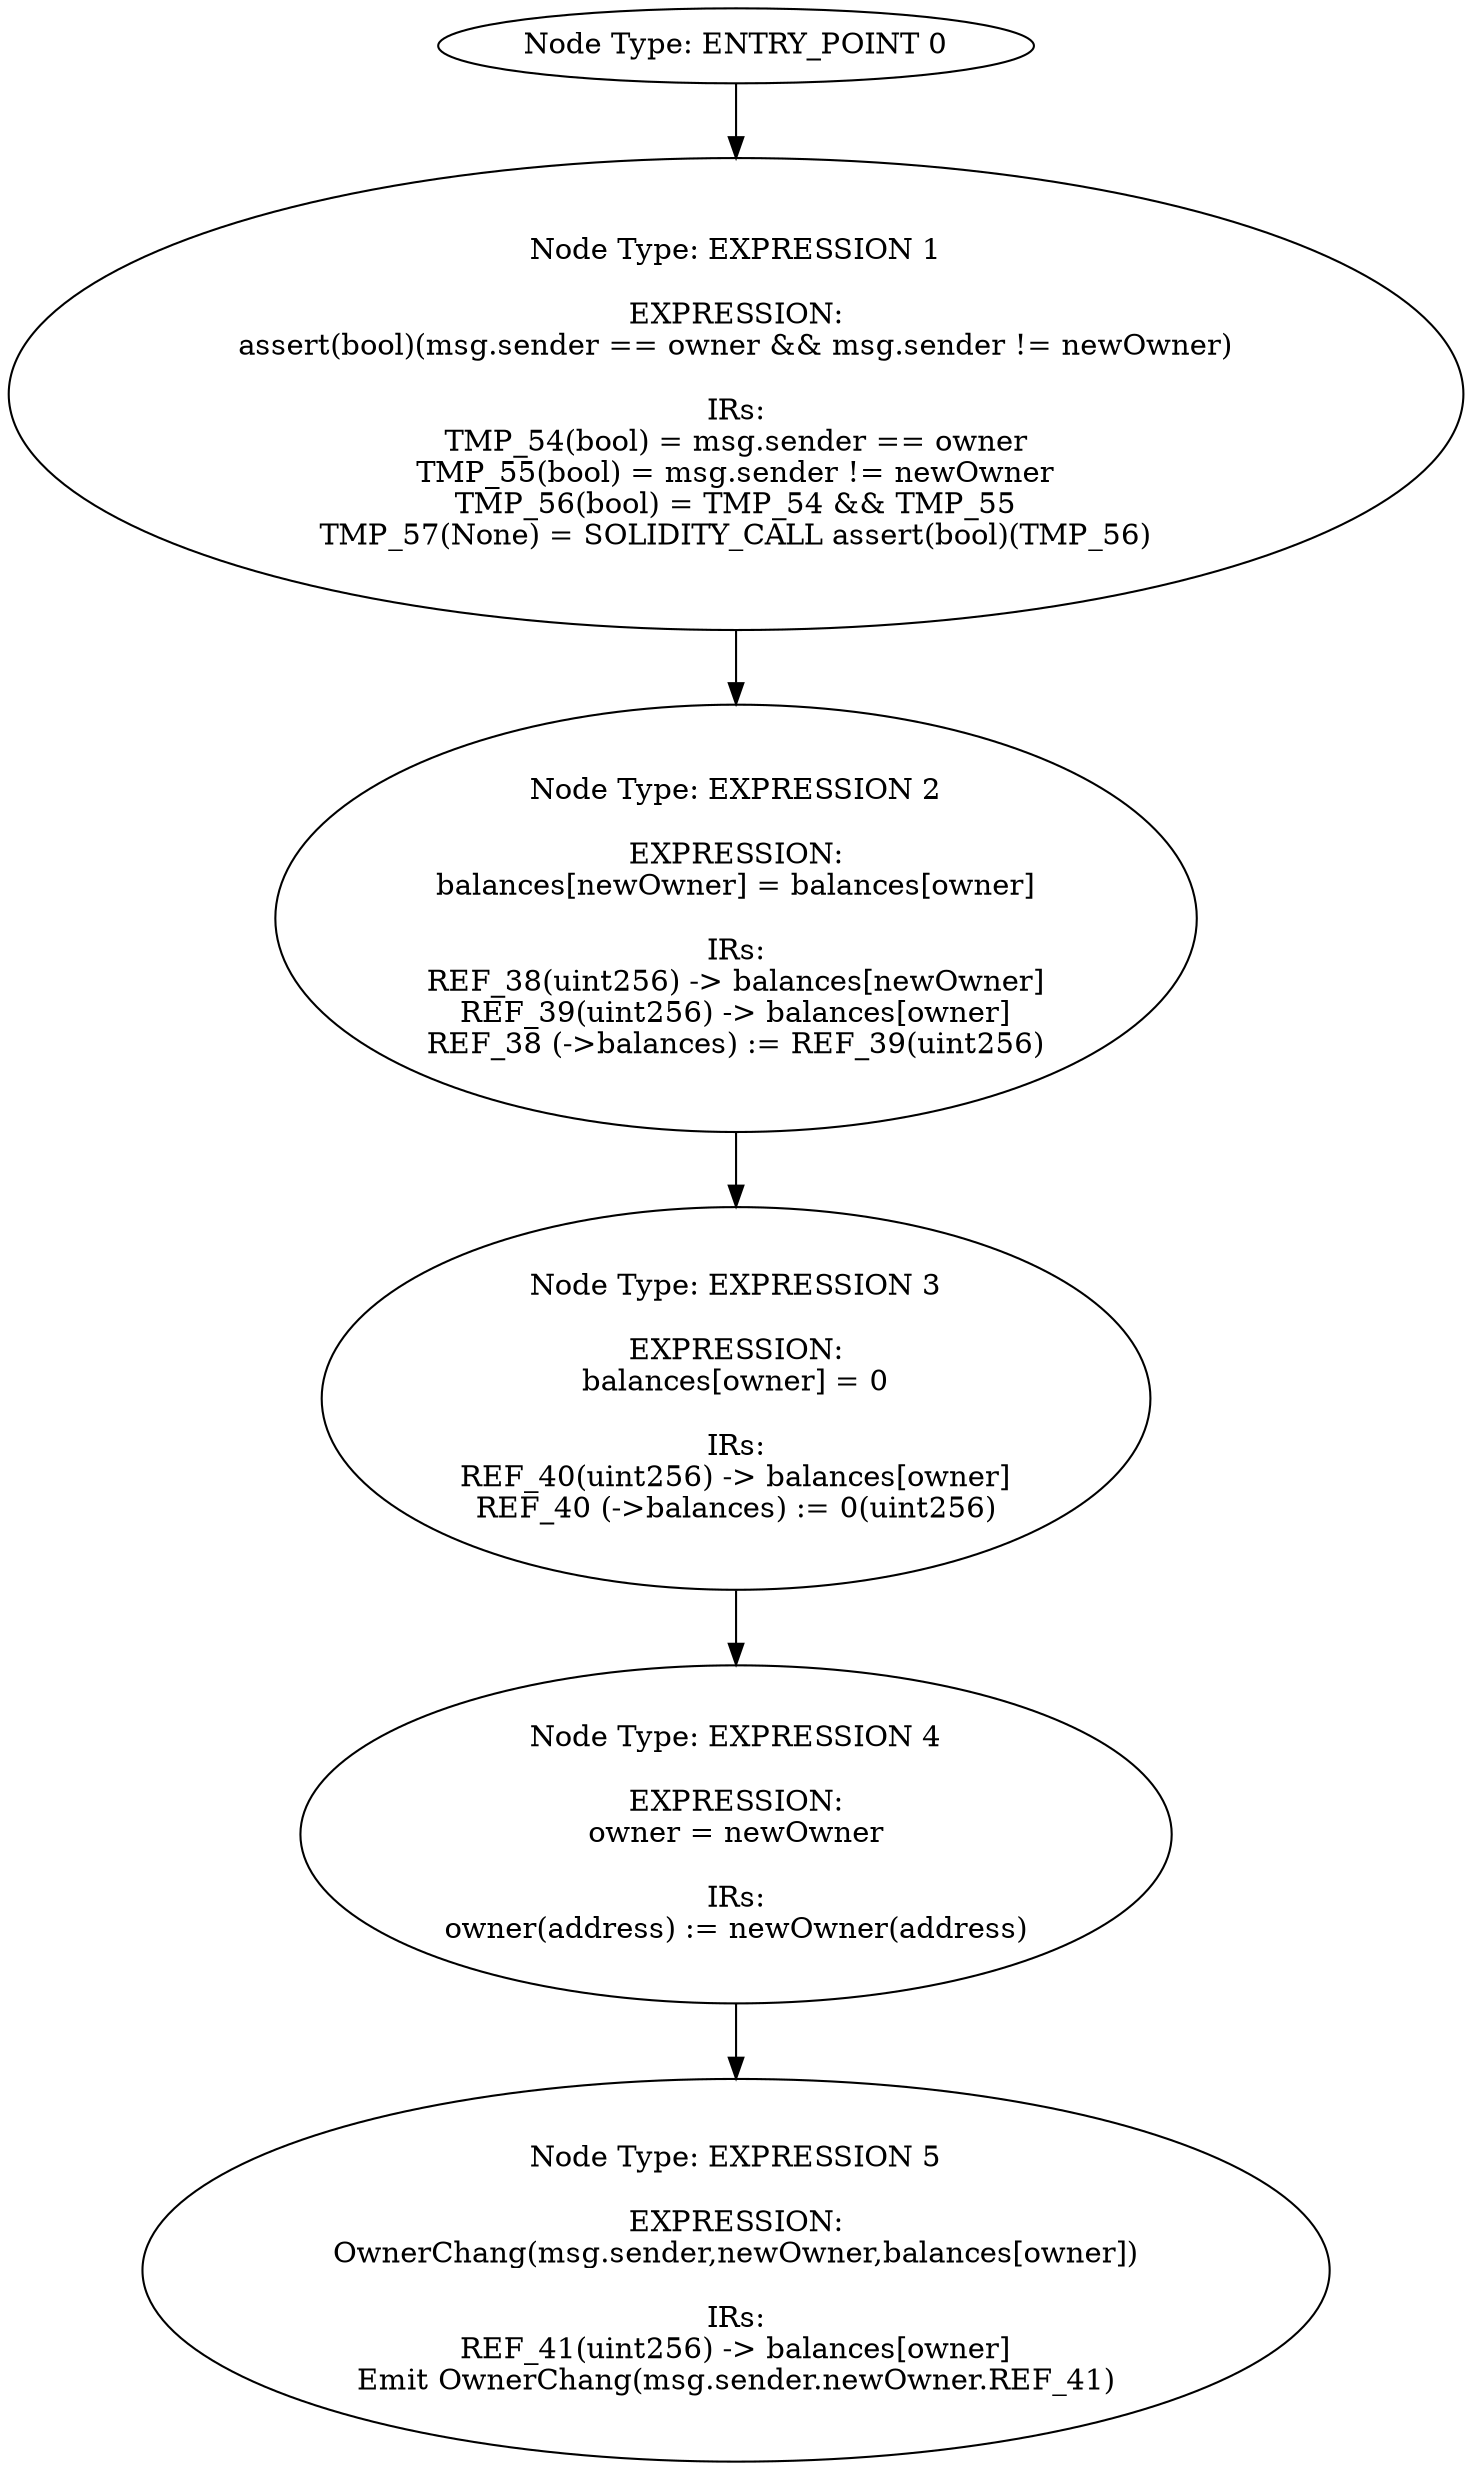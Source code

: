 digraph{
0[label="Node Type: ENTRY_POINT 0
"];
0->1;
1[label="Node Type: EXPRESSION 1

EXPRESSION:
assert(bool)(msg.sender == owner && msg.sender != newOwner)

IRs:
TMP_54(bool) = msg.sender == owner
TMP_55(bool) = msg.sender != newOwner
TMP_56(bool) = TMP_54 && TMP_55
TMP_57(None) = SOLIDITY_CALL assert(bool)(TMP_56)"];
1->2;
2[label="Node Type: EXPRESSION 2

EXPRESSION:
balances[newOwner] = balances[owner]

IRs:
REF_38(uint256) -> balances[newOwner]
REF_39(uint256) -> balances[owner]
REF_38 (->balances) := REF_39(uint256)"];
2->3;
3[label="Node Type: EXPRESSION 3

EXPRESSION:
balances[owner] = 0

IRs:
REF_40(uint256) -> balances[owner]
REF_40 (->balances) := 0(uint256)"];
3->4;
4[label="Node Type: EXPRESSION 4

EXPRESSION:
owner = newOwner

IRs:
owner(address) := newOwner(address)"];
4->5;
5[label="Node Type: EXPRESSION 5

EXPRESSION:
OwnerChang(msg.sender,newOwner,balances[owner])

IRs:
REF_41(uint256) -> balances[owner]
Emit OwnerChang(msg.sender.newOwner.REF_41)"];
}
